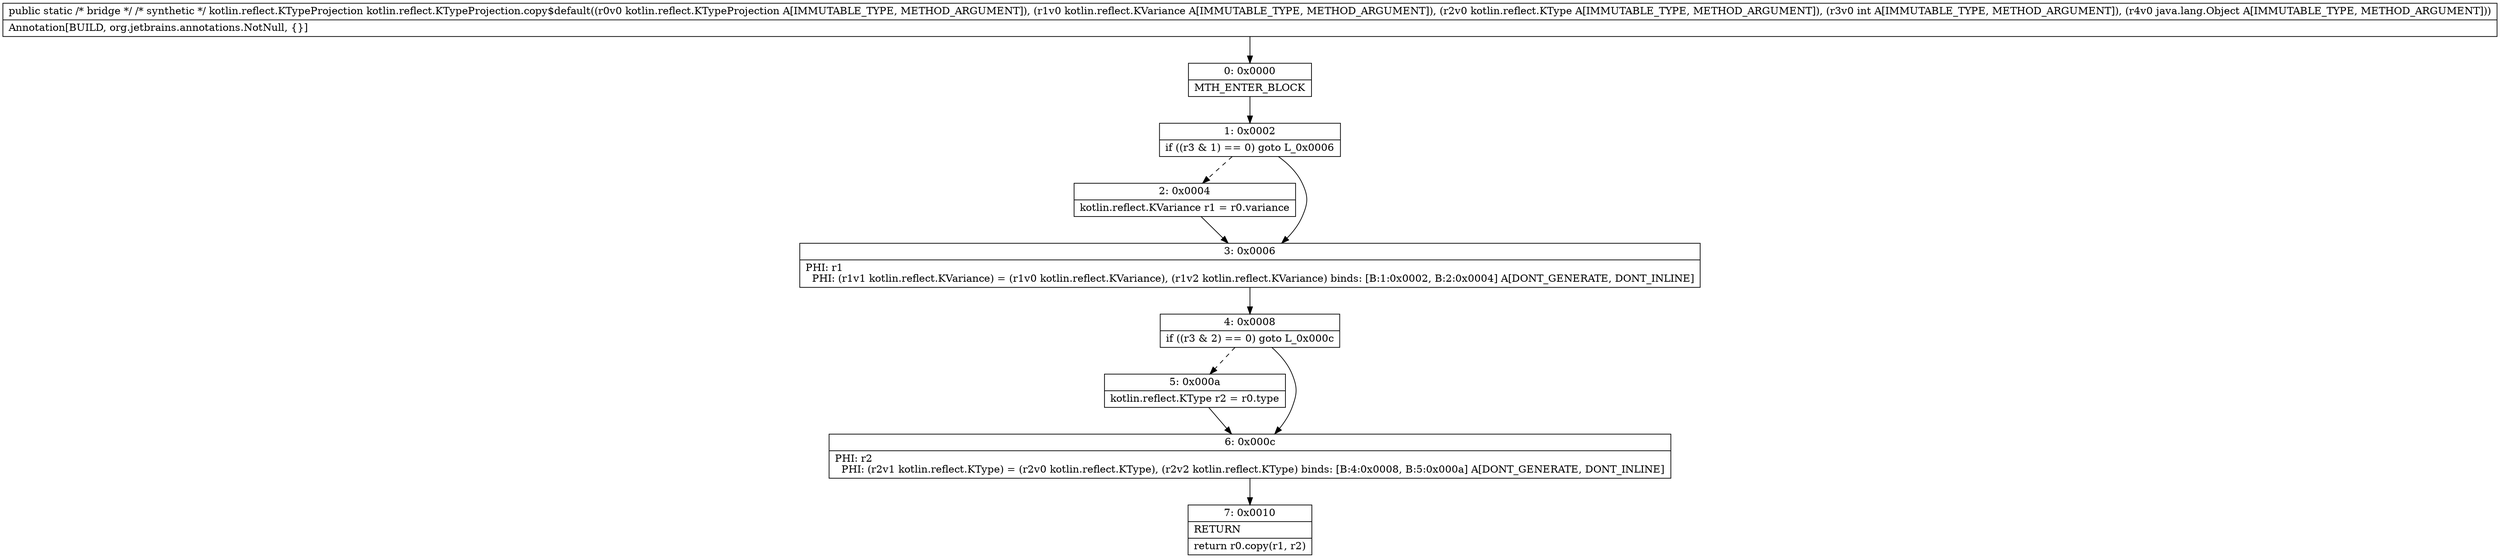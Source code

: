 digraph "CFG forkotlin.reflect.KTypeProjection.copy$default(Lkotlin\/reflect\/KTypeProjection;Lkotlin\/reflect\/KVariance;Lkotlin\/reflect\/KType;ILjava\/lang\/Object;)Lkotlin\/reflect\/KTypeProjection;" {
Node_0 [shape=record,label="{0\:\ 0x0000|MTH_ENTER_BLOCK\l}"];
Node_1 [shape=record,label="{1\:\ 0x0002|if ((r3 & 1) == 0) goto L_0x0006\l}"];
Node_2 [shape=record,label="{2\:\ 0x0004|kotlin.reflect.KVariance r1 = r0.variance\l}"];
Node_3 [shape=record,label="{3\:\ 0x0006|PHI: r1 \l  PHI: (r1v1 kotlin.reflect.KVariance) = (r1v0 kotlin.reflect.KVariance), (r1v2 kotlin.reflect.KVariance) binds: [B:1:0x0002, B:2:0x0004] A[DONT_GENERATE, DONT_INLINE]\l}"];
Node_4 [shape=record,label="{4\:\ 0x0008|if ((r3 & 2) == 0) goto L_0x000c\l}"];
Node_5 [shape=record,label="{5\:\ 0x000a|kotlin.reflect.KType r2 = r0.type\l}"];
Node_6 [shape=record,label="{6\:\ 0x000c|PHI: r2 \l  PHI: (r2v1 kotlin.reflect.KType) = (r2v0 kotlin.reflect.KType), (r2v2 kotlin.reflect.KType) binds: [B:4:0x0008, B:5:0x000a] A[DONT_GENERATE, DONT_INLINE]\l}"];
Node_7 [shape=record,label="{7\:\ 0x0010|RETURN\l|return r0.copy(r1, r2)\l}"];
MethodNode[shape=record,label="{public static \/* bridge *\/ \/* synthetic *\/ kotlin.reflect.KTypeProjection kotlin.reflect.KTypeProjection.copy$default((r0v0 kotlin.reflect.KTypeProjection A[IMMUTABLE_TYPE, METHOD_ARGUMENT]), (r1v0 kotlin.reflect.KVariance A[IMMUTABLE_TYPE, METHOD_ARGUMENT]), (r2v0 kotlin.reflect.KType A[IMMUTABLE_TYPE, METHOD_ARGUMENT]), (r3v0 int A[IMMUTABLE_TYPE, METHOD_ARGUMENT]), (r4v0 java.lang.Object A[IMMUTABLE_TYPE, METHOD_ARGUMENT]))  | Annotation[BUILD, org.jetbrains.annotations.NotNull, \{\}]\l}"];
MethodNode -> Node_0;
Node_0 -> Node_1;
Node_1 -> Node_2[style=dashed];
Node_1 -> Node_3;
Node_2 -> Node_3;
Node_3 -> Node_4;
Node_4 -> Node_5[style=dashed];
Node_4 -> Node_6;
Node_5 -> Node_6;
Node_6 -> Node_7;
}


